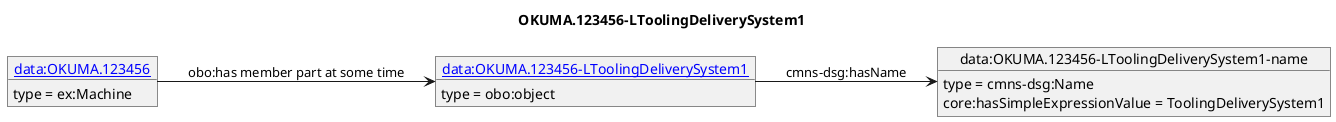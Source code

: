 @startuml
skinparam linetype polyline
left to right direction
title OKUMA.123456-LToolingDeliverySystem1
object "[[./OKUMA.123456-LToolingDeliverySystem1.html data:OKUMA.123456-LToolingDeliverySystem1]]" as o1 {
 type = obo:object
 }
object "data:OKUMA.123456-LToolingDeliverySystem1-name" as o2 {
 type = cmns-dsg:Name
 }
object "[[./OKUMA.123456.html data:OKUMA.123456]]" as o3 {
 type = ex:Machine
 }
o1 --> o2 : cmns-dsg:hasName
o2 : core:hasSimpleExpressionValue = ToolingDeliverySystem1
o3 --> o1 : obo:has member part at some time
@enduml
